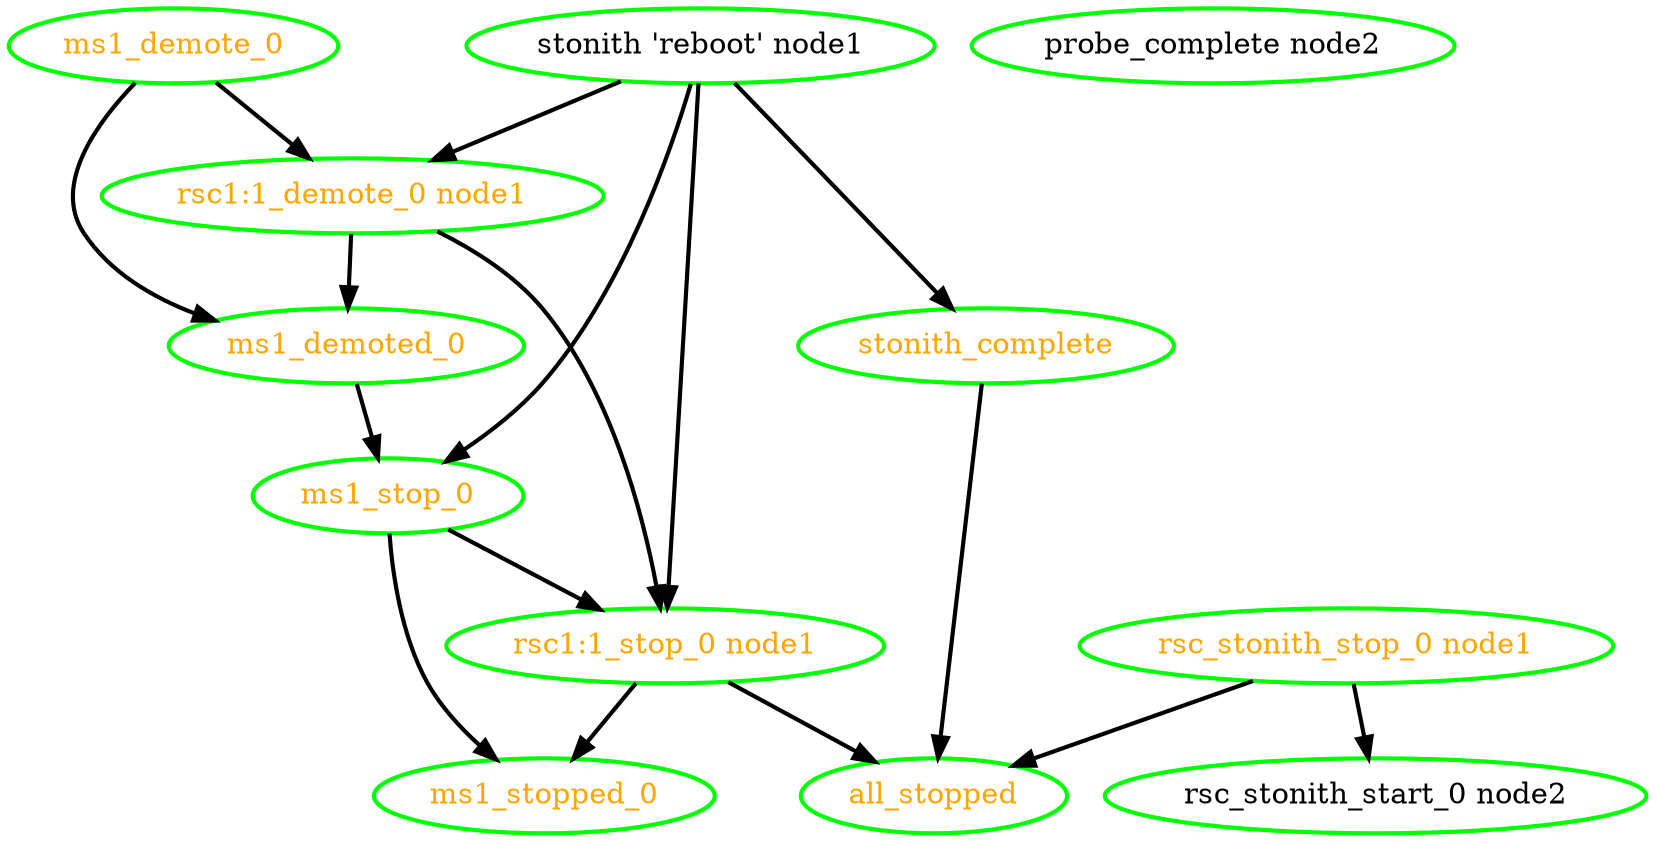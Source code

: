 digraph "g" {
"all_stopped" [ style=bold color="green" fontcolor="orange" ]
"ms1_demote_0" -> "ms1_demoted_0" [ style = bold]
"ms1_demote_0" -> "rsc1:1_demote_0 node1" [ style = bold]
"ms1_demote_0" [ style=bold color="green" fontcolor="orange" ]
"ms1_demoted_0" -> "ms1_stop_0" [ style = bold]
"ms1_demoted_0" [ style=bold color="green" fontcolor="orange" ]
"ms1_stop_0" -> "ms1_stopped_0" [ style = bold]
"ms1_stop_0" -> "rsc1:1_stop_0 node1" [ style = bold]
"ms1_stop_0" [ style=bold color="green" fontcolor="orange" ]
"ms1_stopped_0" [ style=bold color="green" fontcolor="orange" ]
"probe_complete node2" [ style=bold color="green" fontcolor="black" ]
"rsc1:1_demote_0 node1" -> "ms1_demoted_0" [ style = bold]
"rsc1:1_demote_0 node1" -> "rsc1:1_stop_0 node1" [ style = bold]
"rsc1:1_demote_0 node1" [ style=bold color="green" fontcolor="orange"]
"rsc1:1_stop_0 node1" -> "all_stopped" [ style = bold]
"rsc1:1_stop_0 node1" -> "ms1_stopped_0" [ style = bold]
"rsc1:1_stop_0 node1" [ style=bold color="green" fontcolor="orange" ]
"rsc_stonith_start_0 node2" [ style=bold color="green" fontcolor="black"]
"rsc_stonith_stop_0 node1" -> "all_stopped" [ style = bold]
"rsc_stonith_stop_0 node1" -> "rsc_stonith_start_0 node2" [ style = bold]
"rsc_stonith_stop_0 node1" [ style=bold color="green" fontcolor="orange"]
"stonith 'reboot' node1" -> "ms1_stop_0" [ style = bold]
"stonith 'reboot' node1" -> "rsc1:1_demote_0 node1" [ style = bold]
"stonith 'reboot' node1" -> "rsc1:1_stop_0 node1" [ style = bold]
"stonith 'reboot' node1" -> "stonith_complete" [ style = bold]
"stonith 'reboot' node1" [ style=bold color="green" fontcolor="black"]
"stonith_complete" -> "all_stopped" [ style = bold]
"stonith_complete" [ style=bold color="green" fontcolor="orange" ]
}
